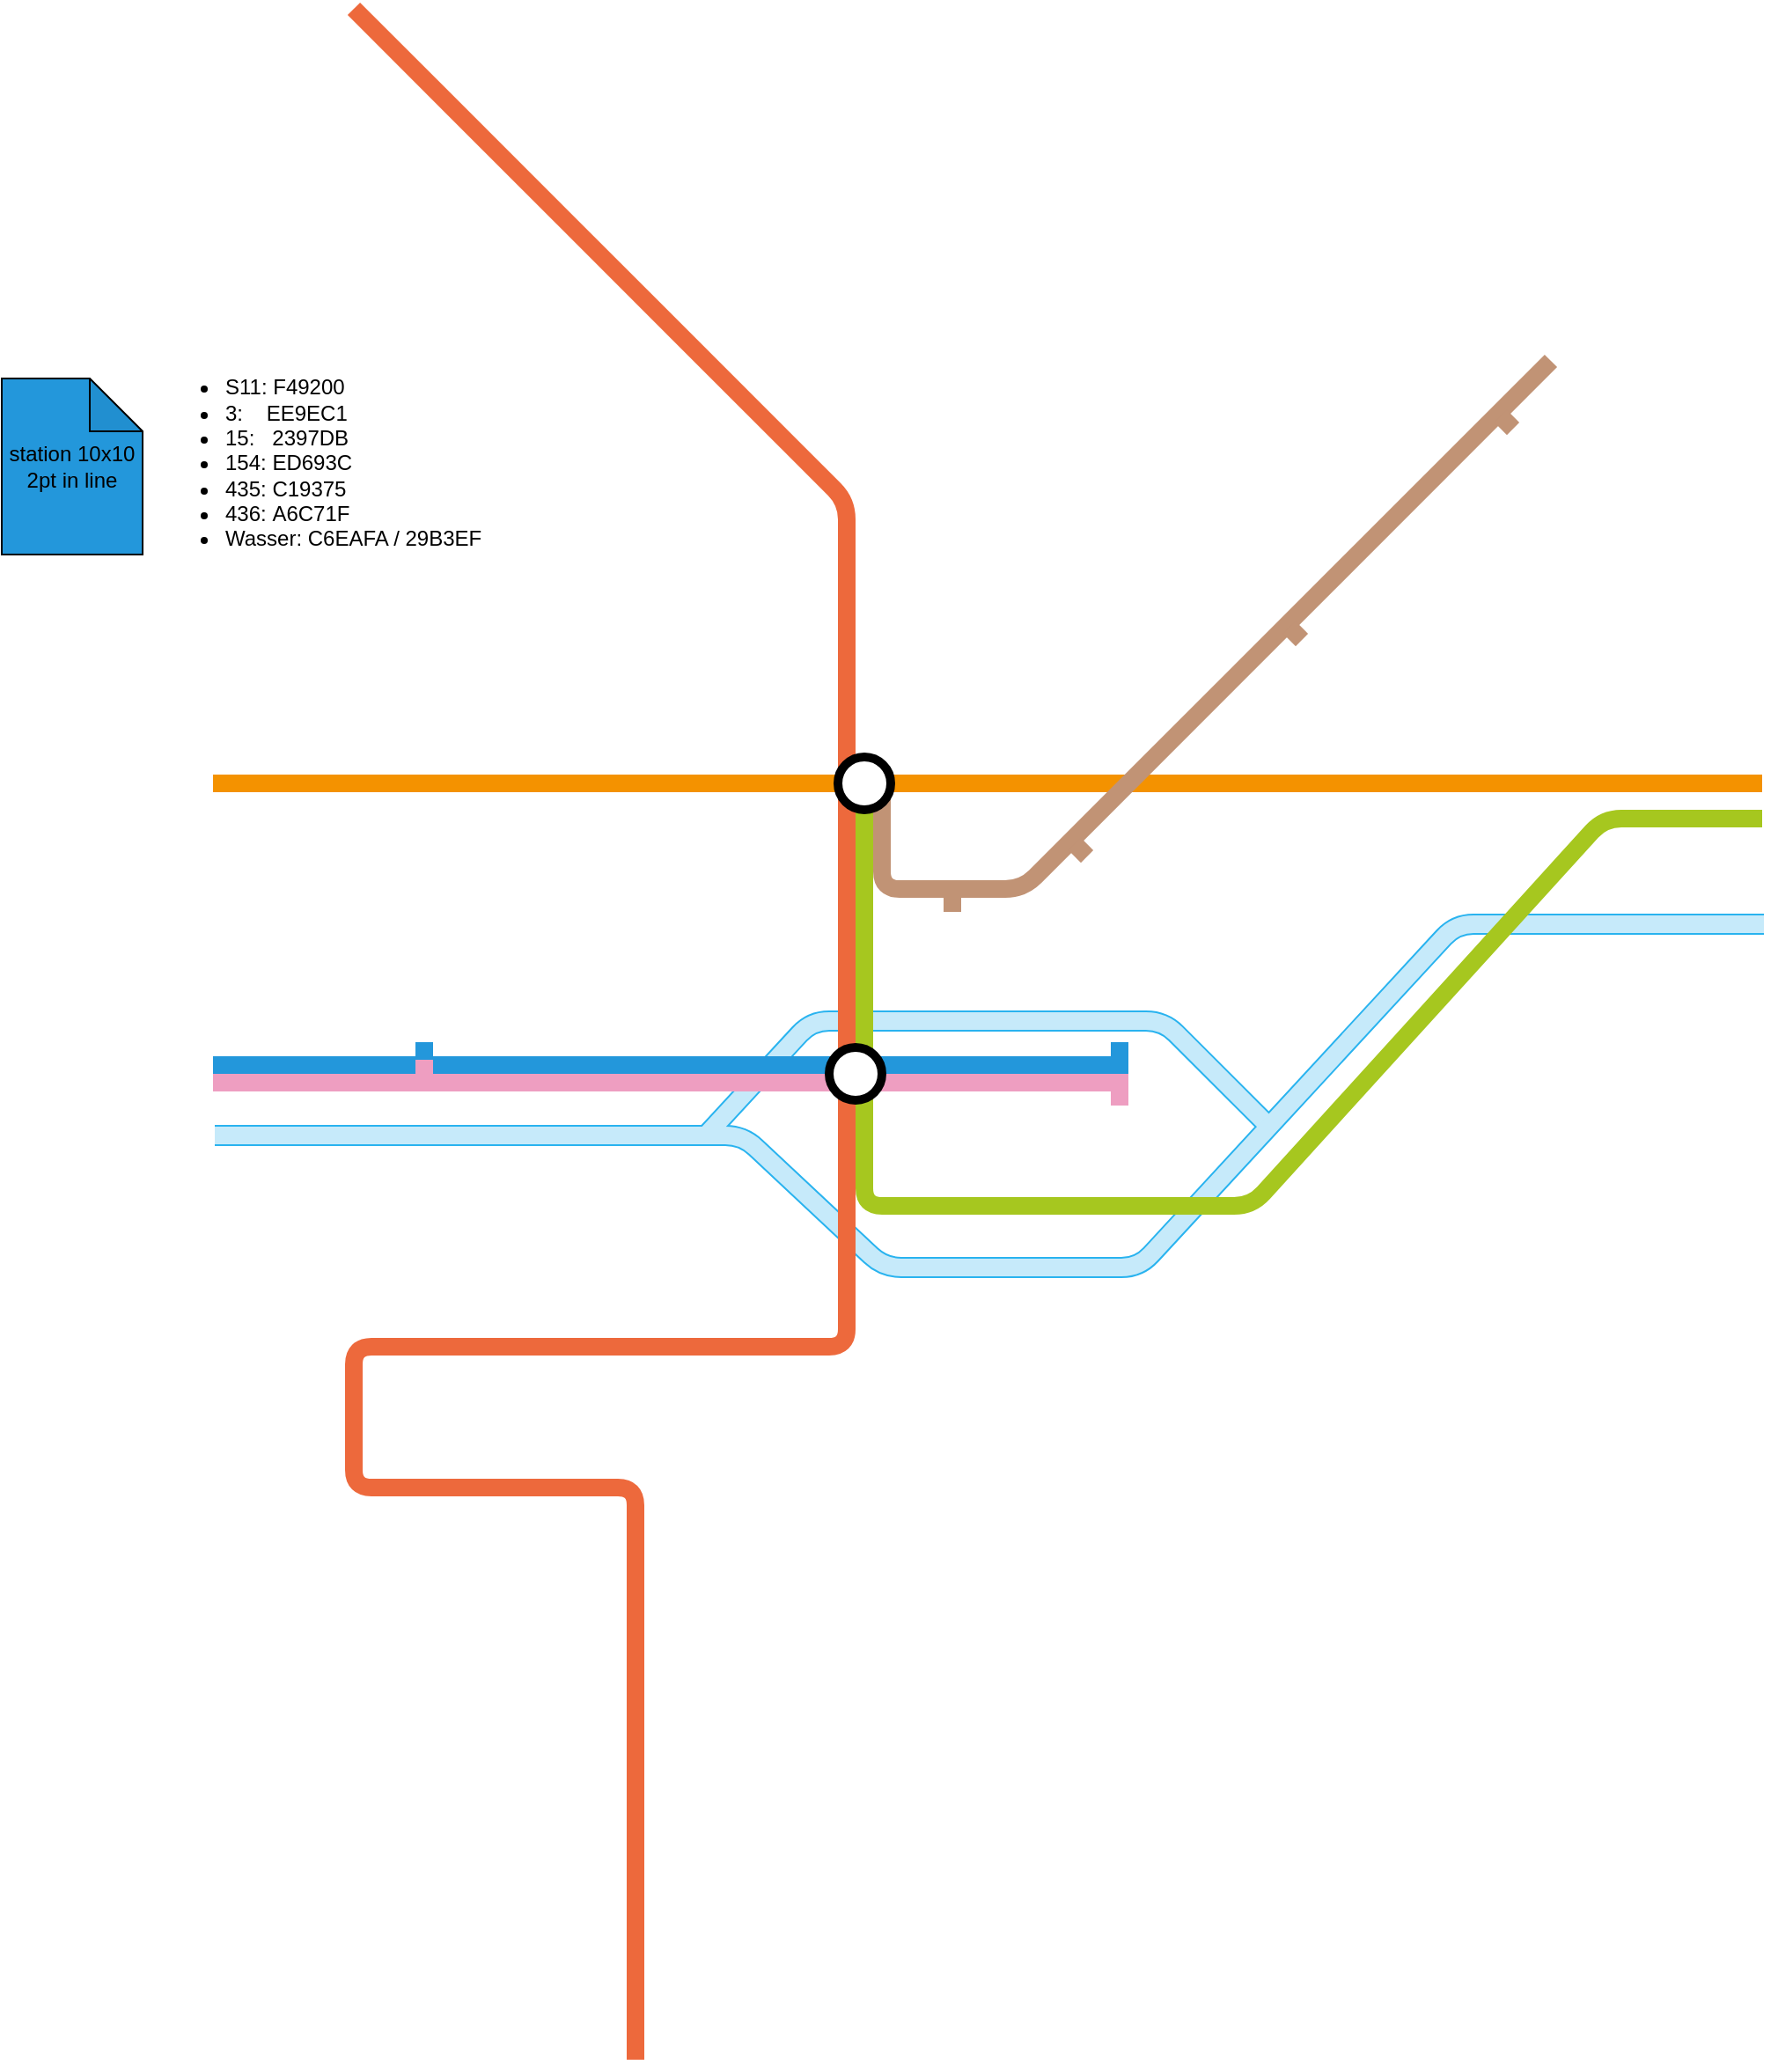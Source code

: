 <mxfile version="12.7.0" type="github">
  <diagram id="F8VpJ28K4jp9fLRufquV" name="Page-1">
    <mxGraphModel dx="2077" dy="1938" grid="1" gridSize="5" guides="1" tooltips="1" connect="1" arrows="1" fold="1" page="0" pageScale="1" pageWidth="1169" pageHeight="827" math="0" shadow="0">
      <root>
        <mxCell id="0"/>
        <mxCell id="tSeJXY5QkdyVhTGE8RgK-30" value="Border" style="locked=1;" parent="0" visible="0"/>
        <mxCell id="M_QFQK3Uzq7nNJ9T8SE2-6" value="" style="rounded=0;whiteSpace=wrap;html=1;fillColor=#CCCCCC;strokeColor=none;" vertex="1" parent="tSeJXY5QkdyVhTGE8RgK-30">
          <mxGeometry x="-535" y="-345" width="1925" height="1905" as="geometry"/>
        </mxCell>
        <mxCell id="tSeJXY5QkdyVhTGE8RgK-31" value="" style="rounded=1;whiteSpace=wrap;html=1;strokeWidth=5;fillColor=#ffffff;strokeColor=#E6E6E6;shadow=1;glass=0;backgroundOutline=0;" parent="tSeJXY5QkdyVhTGE8RgK-30" vertex="1">
          <mxGeometry x="65" y="105" width="635" height="1055" as="geometry"/>
        </mxCell>
        <mxCell id="tSeJXY5QkdyVhTGE8RgK-28" value="Water" style="locked=1;" parent="0"/>
        <mxCell id="tSeJXY5QkdyVhTGE8RgK-26" value="" style="endArrow=none;html=1;strokeColor=#29B3EF;strokeWidth=12;fillColor=#C6EAFA;jumpSize=12;" parent="tSeJXY5QkdyVhTGE8RgK-28" edge="1">
          <mxGeometry width="50" height="50" relative="1" as="geometry">
            <mxPoint x="320" y="680" as="sourcePoint"/>
            <mxPoint x="640" y="675" as="targetPoint"/>
            <Array as="points">
              <mxPoint x="380" y="615"/>
              <mxPoint x="580" y="615"/>
            </Array>
          </mxGeometry>
        </mxCell>
        <mxCell id="tSeJXY5QkdyVhTGE8RgK-25" value="" style="endArrow=none;html=1;strokeColor=#29B3EF;strokeWidth=12;fillColor=#C6EAFA;jumpSize=12;shadow=0;" parent="tSeJXY5QkdyVhTGE8RgK-28" edge="1">
          <mxGeometry width="50" height="50" relative="1" as="geometry">
            <mxPoint x="41" y="680" as="sourcePoint"/>
            <mxPoint x="921" y="560" as="targetPoint"/>
            <Array as="points">
              <mxPoint x="341" y="680"/>
              <mxPoint x="421" y="755"/>
              <mxPoint x="566" y="755"/>
              <mxPoint x="746" y="560"/>
            </Array>
          </mxGeometry>
        </mxCell>
        <mxCell id="tSeJXY5QkdyVhTGE8RgK-24" value="" style="endArrow=none;html=1;strokeColor=#C6EAFA;strokeWidth=10;fillColor=#C6EAFA;jumpSize=12;" parent="tSeJXY5QkdyVhTGE8RgK-28" edge="1">
          <mxGeometry width="50" height="50" relative="1" as="geometry">
            <mxPoint x="320" y="680" as="sourcePoint"/>
            <mxPoint x="640" y="675" as="targetPoint"/>
            <Array as="points">
              <mxPoint x="380" y="615"/>
              <mxPoint x="580" y="615"/>
            </Array>
          </mxGeometry>
        </mxCell>
        <mxCell id="tSeJXY5QkdyVhTGE8RgK-23" value="" style="endArrow=none;html=1;strokeColor=#C6EAFA;strokeWidth=10;fillColor=#C6EAFA;jumpSize=12;shadow=0;" parent="tSeJXY5QkdyVhTGE8RgK-28" edge="1">
          <mxGeometry width="50" height="50" relative="1" as="geometry">
            <mxPoint x="41" y="680" as="sourcePoint"/>
            <mxPoint x="921" y="560" as="targetPoint"/>
            <Array as="points">
              <mxPoint x="341" y="680"/>
              <mxPoint x="421" y="755"/>
              <mxPoint x="566" y="755"/>
              <mxPoint x="746" y="560"/>
            </Array>
          </mxGeometry>
        </mxCell>
        <mxCell id="1" value="Lines" style="locked=1;" parent="0"/>
        <mxCell id="DB9aXXIR0IWll7c-367i-10" value="" style="endArrow=none;html=1;strokeWidth=10;fillColor=#fff2cc;fontFamily=Lucida Console;fontSize=10;fontColor=#3333FF;strokeColor=#F49200;" parent="1" edge="1">
          <mxGeometry width="100" relative="1" as="geometry">
            <mxPoint x="40" y="480" as="sourcePoint"/>
            <mxPoint x="920" y="480" as="targetPoint"/>
          </mxGeometry>
        </mxCell>
        <mxCell id="DB9aXXIR0IWll7c-367i-11" value="" style="endArrow=none;html=1;strokeWidth=10;fillColor=#0050ef;fontFamily=Lucida Console;fontSize=10;fontColor=#3333FF;strokeColor=#EE9EC1;" parent="1" edge="1">
          <mxGeometry width="100" relative="1" as="geometry">
            <mxPoint x="40" y="650" as="sourcePoint"/>
            <mxPoint x="560" y="650" as="targetPoint"/>
          </mxGeometry>
        </mxCell>
        <mxCell id="tSeJXY5QkdyVhTGE8RgK-1" value="" style="endArrow=none;html=1;strokeWidth=10;fillColor=#d5e8d4;fontFamily=Lucida Console;fontSize=10;fontColor=#3333FF;strokeColor=#C19375;" parent="1" edge="1">
          <mxGeometry width="100" relative="1" as="geometry">
            <mxPoint x="420" y="480" as="sourcePoint"/>
            <mxPoint x="800" y="240" as="targetPoint"/>
            <Array as="points">
              <mxPoint x="420" y="540"/>
              <mxPoint x="500" y="540"/>
              <mxPoint x="680" y="360"/>
            </Array>
          </mxGeometry>
        </mxCell>
        <mxCell id="tSeJXY5QkdyVhTGE8RgK-3" value="" style="endArrow=none;html=1;strokeWidth=10;fillColor=#0050ef;fontFamily=Lucida Console;fontSize=10;fontColor=#3333FF;strokeColor=#2397DB;" parent="1" edge="1">
          <mxGeometry width="100" relative="1" as="geometry">
            <mxPoint x="40" y="640" as="sourcePoint"/>
            <mxPoint x="560" y="640" as="targetPoint"/>
          </mxGeometry>
        </mxCell>
        <mxCell id="DB9aXXIR0IWll7c-367i-13" value="" style="endArrow=none;html=1;strokeWidth=10;fillColor=#d80073;fontFamily=Lucida Console;fontSize=10;fontColor=#3333FF;strokeColor=#ED693C;" parent="1" edge="1">
          <mxGeometry width="100" relative="1" as="geometry">
            <mxPoint x="280" y="1205" as="sourcePoint"/>
            <mxPoint x="120" y="40" as="targetPoint"/>
            <Array as="points">
              <mxPoint x="280" y="880"/>
              <mxPoint x="120" y="880"/>
              <mxPoint x="120" y="800"/>
              <mxPoint x="400" y="800"/>
              <mxPoint x="400" y="320"/>
            </Array>
          </mxGeometry>
        </mxCell>
        <mxCell id="tSeJXY5QkdyVhTGE8RgK-2" value="" style="endArrow=none;html=1;strokeWidth=10;fillColor=#d5e8d4;fontFamily=Lucida Console;fontSize=10;fontColor=#3333FF;strokeColor=#A6C71F;" parent="1" edge="1">
          <mxGeometry width="100" relative="1" as="geometry">
            <mxPoint x="410" y="480" as="sourcePoint"/>
            <mxPoint x="920" y="500" as="targetPoint"/>
            <Array as="points">
              <mxPoint x="410" y="720"/>
              <mxPoint x="630" y="720"/>
              <mxPoint x="830" y="500"/>
            </Array>
          </mxGeometry>
        </mxCell>
        <mxCell id="tSeJXY5QkdyVhTGE8RgK-29" value="Stations" parent="0"/>
        <mxCell id="tSeJXY5QkdyVhTGE8RgK-16" value="" style="ellipse;whiteSpace=wrap;html=1;aspect=fixed;strokeWidth=5;allowArrows=0;connectable=0;" parent="tSeJXY5QkdyVhTGE8RgK-29" vertex="1">
          <mxGeometry x="395" y="465" width="30" height="30" as="geometry"/>
        </mxCell>
        <mxCell id="tSeJXY5QkdyVhTGE8RgK-13" value="" style="ellipse;whiteSpace=wrap;html=1;aspect=fixed;strokeWidth=5;allowArrows=0;connectable=0;" parent="tSeJXY5QkdyVhTGE8RgK-29" vertex="1">
          <mxGeometry x="390" y="630" width="30" height="30" as="geometry"/>
        </mxCell>
        <mxCell id="M_QFQK3Uzq7nNJ9T8SE2-8" value="" style="whiteSpace=wrap;html=1;aspect=fixed;fillColor=#EE9EC1;strokeColor=none;" vertex="1" parent="tSeJXY5QkdyVhTGE8RgK-29">
          <mxGeometry x="155" y="637" width="10" height="10" as="geometry"/>
        </mxCell>
        <mxCell id="M_QFQK3Uzq7nNJ9T8SE2-9" value="" style="whiteSpace=wrap;html=1;aspect=fixed;fillColor=#2397DB;strokeColor=none;" vertex="1" parent="tSeJXY5QkdyVhTGE8RgK-29">
          <mxGeometry x="155" y="627" width="10" height="10" as="geometry"/>
        </mxCell>
        <mxCell id="M_QFQK3Uzq7nNJ9T8SE2-10" value="" style="whiteSpace=wrap;html=1;aspect=fixed;fillColor=#EE9EC1;strokeColor=none;" vertex="1" parent="tSeJXY5QkdyVhTGE8RgK-29">
          <mxGeometry x="550" y="653" width="10" height="10" as="geometry"/>
        </mxCell>
        <mxCell id="M_QFQK3Uzq7nNJ9T8SE2-11" value="" style="whiteSpace=wrap;html=1;aspect=fixed;fillColor=#2397DB;strokeColor=none;" vertex="1" parent="tSeJXY5QkdyVhTGE8RgK-29">
          <mxGeometry x="550" y="627" width="10" height="10" as="geometry"/>
        </mxCell>
        <mxCell id="M_QFQK3Uzq7nNJ9T8SE2-13" value="" style="whiteSpace=wrap;html=1;aspect=fixed;fillColor=#C19375;strokeColor=none;" vertex="1" parent="tSeJXY5QkdyVhTGE8RgK-29">
          <mxGeometry x="455" y="543" width="10" height="10" as="geometry"/>
        </mxCell>
        <mxCell id="M_QFQK3Uzq7nNJ9T8SE2-14" value="" style="whiteSpace=wrap;html=1;aspect=fixed;fillColor=#C19375;strokeColor=none;rotation=45;" vertex="1" parent="tSeJXY5QkdyVhTGE8RgK-29">
          <mxGeometry x="528" y="513" width="10" height="10" as="geometry"/>
        </mxCell>
        <mxCell id="M_QFQK3Uzq7nNJ9T8SE2-16" value="" style="whiteSpace=wrap;html=1;aspect=fixed;fillColor=#C19375;strokeColor=none;rotation=45;" vertex="1" parent="tSeJXY5QkdyVhTGE8RgK-29">
          <mxGeometry x="650" y="390" width="10" height="10" as="geometry"/>
        </mxCell>
        <mxCell id="M_QFQK3Uzq7nNJ9T8SE2-17" value="" style="whiteSpace=wrap;html=1;aspect=fixed;fillColor=#C19375;strokeColor=none;rotation=45;" vertex="1" parent="tSeJXY5QkdyVhTGE8RgK-29">
          <mxGeometry x="770" y="270" width="10" height="10" as="geometry"/>
        </mxCell>
        <mxCell id="M_QFQK3Uzq7nNJ9T8SE2-1" value="Text" parent="0"/>
        <mxCell id="M_QFQK3Uzq7nNJ9T8SE2-3" value="&lt;ul&gt;&lt;li&gt;S11:&amp;nbsp;F49200&lt;br&gt;&lt;/li&gt;&lt;li&gt;3:&amp;nbsp; &amp;nbsp;&amp;nbsp;EE9EC1&lt;/li&gt;&lt;li&gt;15:&amp;nbsp; &amp;nbsp;2397DB&lt;/li&gt;&lt;li&gt;154:&amp;nbsp;ED693C&lt;/li&gt;&lt;li&gt;435: C19375&lt;/li&gt;&lt;li&gt;436:&amp;nbsp;A6C71F&lt;/li&gt;&lt;li&gt;Wasser:&amp;nbsp;C6EAFA /&amp;nbsp;29B3EF&amp;nbsp;&lt;/li&gt;&lt;/ul&gt;" style="text;html=1;strokeColor=none;fillColor=none;align=left;verticalAlign=middle;whiteSpace=wrap;rounded=0;" vertex="1" parent="M_QFQK3Uzq7nNJ9T8SE2-1">
          <mxGeometry x="5" y="205" width="235" height="185" as="geometry"/>
        </mxCell>
        <mxCell id="M_QFQK3Uzq7nNJ9T8SE2-12" value="station 10x10&lt;br&gt;2pt in line" style="shape=note;whiteSpace=wrap;html=1;backgroundOutline=1;darkOpacity=0.05;fillColor=#2397DB;" vertex="1" parent="M_QFQK3Uzq7nNJ9T8SE2-1">
          <mxGeometry x="-80" y="250" width="80" height="100" as="geometry"/>
        </mxCell>
      </root>
    </mxGraphModel>
  </diagram>
</mxfile>
